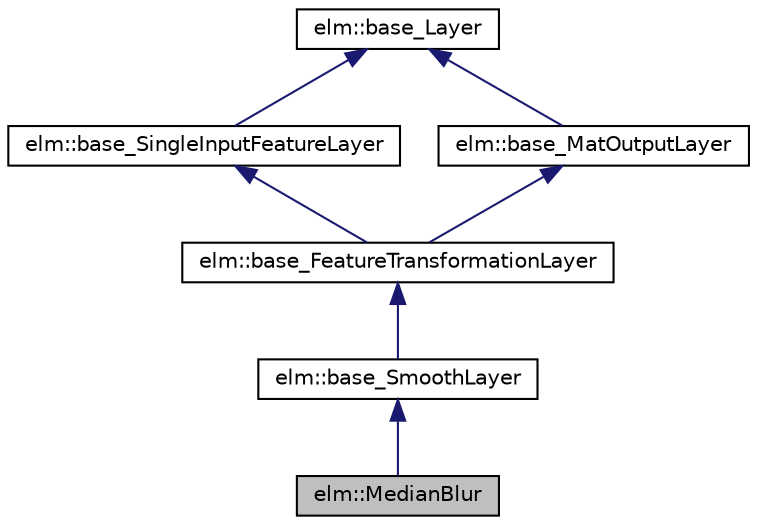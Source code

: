 digraph G
{
  edge [fontname="Helvetica",fontsize="10",labelfontname="Helvetica",labelfontsize="10"];
  node [fontname="Helvetica",fontsize="10",shape=record];
  Node1 [label="elm::MedianBlur",height=0.2,width=0.4,color="black", fillcolor="grey75", style="filled" fontcolor="black"];
  Node2 -> Node1 [dir="back",color="midnightblue",fontsize="10",style="solid",fontname="Helvetica"];
  Node2 [label="elm::base_SmoothLayer",height=0.2,width=0.4,color="black", fillcolor="white", style="filled",URL="$classelm_1_1base__SmoothLayer.html",tooltip="intermediate Layer for applying smoothing algorithms I/O keys already defined by parent class..."];
  Node3 -> Node2 [dir="back",color="midnightblue",fontsize="10",style="solid",fontname="Helvetica"];
  Node3 [label="elm::base_FeatureTransformationLayer",height=0.2,width=0.4,color="black", fillcolor="white", style="filled",URL="$classelm_1_1base__FeatureTransformationLayer.html",tooltip="An intermediate base class for prviding a layer interface involving a transformation of a single inpu..."];
  Node4 -> Node3 [dir="back",color="midnightblue",fontsize="10",style="solid",fontname="Helvetica"];
  Node4 [label="elm::base_SingleInputFeatureLayer",height=0.2,width=0.4,color="black", fillcolor="white", style="filled",URL="$classelm_1_1base__SingleInputFeatureLayer.html",tooltip="base class for layer assuming single feature input, an intermediate layer implementation"];
  Node5 -> Node4 [dir="back",color="midnightblue",fontsize="10",style="solid",fontname="Helvetica"];
  Node5 [label="elm::base_Layer",height=0.2,width=0.4,color="black", fillcolor="white", style="filled",URL="$classelm_1_1base__Layer.html",tooltip="The Layer base class Overloaded constructor calls overloaded Reset() so you can implement Reset(confi..."];
  Node6 -> Node3 [dir="back",color="midnightblue",fontsize="10",style="solid",fontname="Helvetica"];
  Node6 [label="elm::base_MatOutputLayer",height=0.2,width=0.4,color="black", fillcolor="white", style="filled",URL="$classelm_1_1base__MatOutputLayer.html",tooltip="class for time-invariant layer"];
  Node5 -> Node6 [dir="back",color="midnightblue",fontsize="10",style="solid",fontname="Helvetica"];
}
